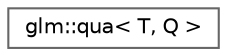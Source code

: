 digraph "Graphical Class Hierarchy"
{
 // LATEX_PDF_SIZE
  bgcolor="transparent";
  edge [fontname=Helvetica,fontsize=10,labelfontname=Helvetica,labelfontsize=10];
  node [fontname=Helvetica,fontsize=10,shape=box,height=0.2,width=0.4];
  rankdir="LR";
  Node0 [id="Node000000",label="glm::qua\< T, Q \>",height=0.2,width=0.4,color="grey40", fillcolor="white", style="filled",URL="$structglm_1_1qua.html",tooltip=" "];
}
